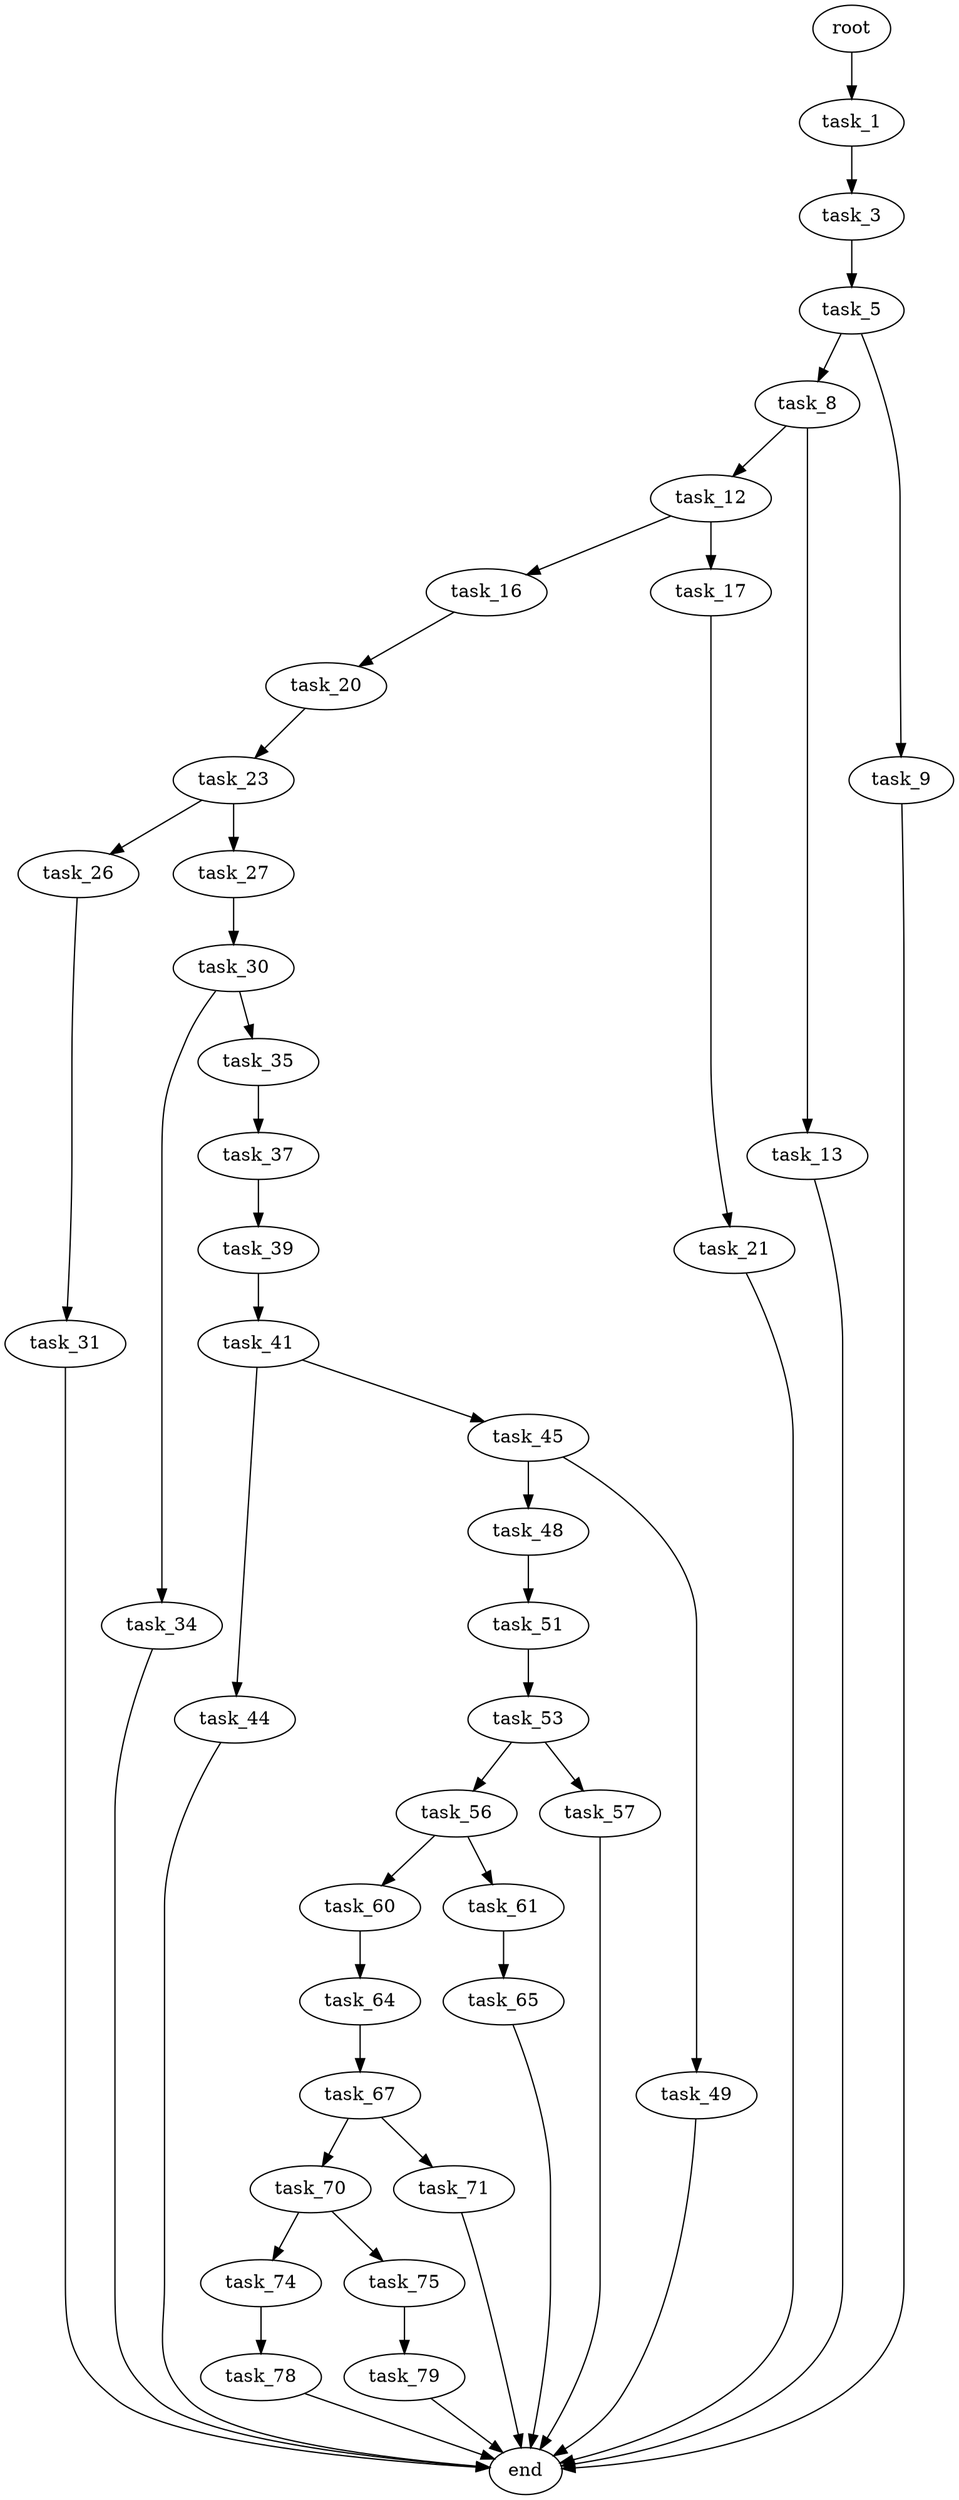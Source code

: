 digraph G {
  root [size="0.000000"];
  task_1 [size="8589934592.000000"];
  task_3 [size="28991029248.000000"];
  task_5 [size="368293445632.000000"];
  task_8 [size="330325762134.000000"];
  task_9 [size="257109368455.000000"];
  task_12 [size="21065261531.000000"];
  task_13 [size="1073741824000.000000"];
  end [size="0.000000"];
  task_16 [size="4991648535.000000"];
  task_17 [size="259800078420.000000"];
  task_20 [size="33839459328.000000"];
  task_21 [size="6039940474.000000"];
  task_23 [size="13025458971.000000"];
  task_26 [size="782757789696.000000"];
  task_27 [size="103510490924.000000"];
  task_31 [size="134217728000.000000"];
  task_30 [size="8589934592.000000"];
  task_34 [size="104524539276.000000"];
  task_35 [size="782757789696.000000"];
  task_37 [size="782757789696.000000"];
  task_39 [size="368293445632.000000"];
  task_41 [size="7304877052.000000"];
  task_44 [size="24115126534.000000"];
  task_45 [size="2311836465.000000"];
  task_48 [size="22547224528.000000"];
  task_49 [size="1073741824000.000000"];
  task_51 [size="99642448553.000000"];
  task_53 [size="27530127804.000000"];
  task_56 [size="549755813888.000000"];
  task_57 [size="322320472411.000000"];
  task_60 [size="11309497972.000000"];
  task_61 [size="221571950116.000000"];
  task_64 [size="25023649575.000000"];
  task_65 [size="782757789696.000000"];
  task_67 [size="134217728000.000000"];
  task_70 [size="549755813888.000000"];
  task_71 [size="315555153.000000"];
  task_74 [size="98583909860.000000"];
  task_75 [size="11463242343.000000"];
  task_78 [size="29954713784.000000"];
  task_79 [size="863078135220.000000"];

  root -> task_1 [size="1.000000"];
  task_1 -> task_3 [size="33554432.000000"];
  task_3 -> task_5 [size="75497472.000000"];
  task_5 -> task_8 [size="411041792.000000"];
  task_5 -> task_9 [size="411041792.000000"];
  task_8 -> task_12 [size="301989888.000000"];
  task_8 -> task_13 [size="301989888.000000"];
  task_9 -> end [size="1.000000"];
  task_12 -> task_16 [size="838860800.000000"];
  task_12 -> task_17 [size="838860800.000000"];
  task_13 -> end [size="1.000000"];
  task_16 -> task_20 [size="209715200.000000"];
  task_17 -> task_21 [size="301989888.000000"];
  task_20 -> task_23 [size="134217728.000000"];
  task_21 -> end [size="1.000000"];
  task_23 -> task_26 [size="411041792.000000"];
  task_23 -> task_27 [size="411041792.000000"];
  task_26 -> task_31 [size="679477248.000000"];
  task_27 -> task_30 [size="209715200.000000"];
  task_31 -> end [size="1.000000"];
  task_30 -> task_34 [size="33554432.000000"];
  task_30 -> task_35 [size="33554432.000000"];
  task_34 -> end [size="1.000000"];
  task_35 -> task_37 [size="679477248.000000"];
  task_37 -> task_39 [size="679477248.000000"];
  task_39 -> task_41 [size="411041792.000000"];
  task_41 -> task_44 [size="536870912.000000"];
  task_41 -> task_45 [size="536870912.000000"];
  task_44 -> end [size="1.000000"];
  task_45 -> task_48 [size="134217728.000000"];
  task_45 -> task_49 [size="134217728.000000"];
  task_48 -> task_51 [size="411041792.000000"];
  task_49 -> end [size="1.000000"];
  task_51 -> task_53 [size="209715200.000000"];
  task_53 -> task_56 [size="536870912.000000"];
  task_53 -> task_57 [size="536870912.000000"];
  task_56 -> task_60 [size="536870912.000000"];
  task_56 -> task_61 [size="536870912.000000"];
  task_57 -> end [size="1.000000"];
  task_60 -> task_64 [size="209715200.000000"];
  task_61 -> task_65 [size="411041792.000000"];
  task_64 -> task_67 [size="838860800.000000"];
  task_65 -> end [size="1.000000"];
  task_67 -> task_70 [size="209715200.000000"];
  task_67 -> task_71 [size="209715200.000000"];
  task_70 -> task_74 [size="536870912.000000"];
  task_70 -> task_75 [size="536870912.000000"];
  task_71 -> end [size="1.000000"];
  task_74 -> task_78 [size="75497472.000000"];
  task_75 -> task_79 [size="301989888.000000"];
  task_78 -> end [size="1.000000"];
  task_79 -> end [size="1.000000"];
}
